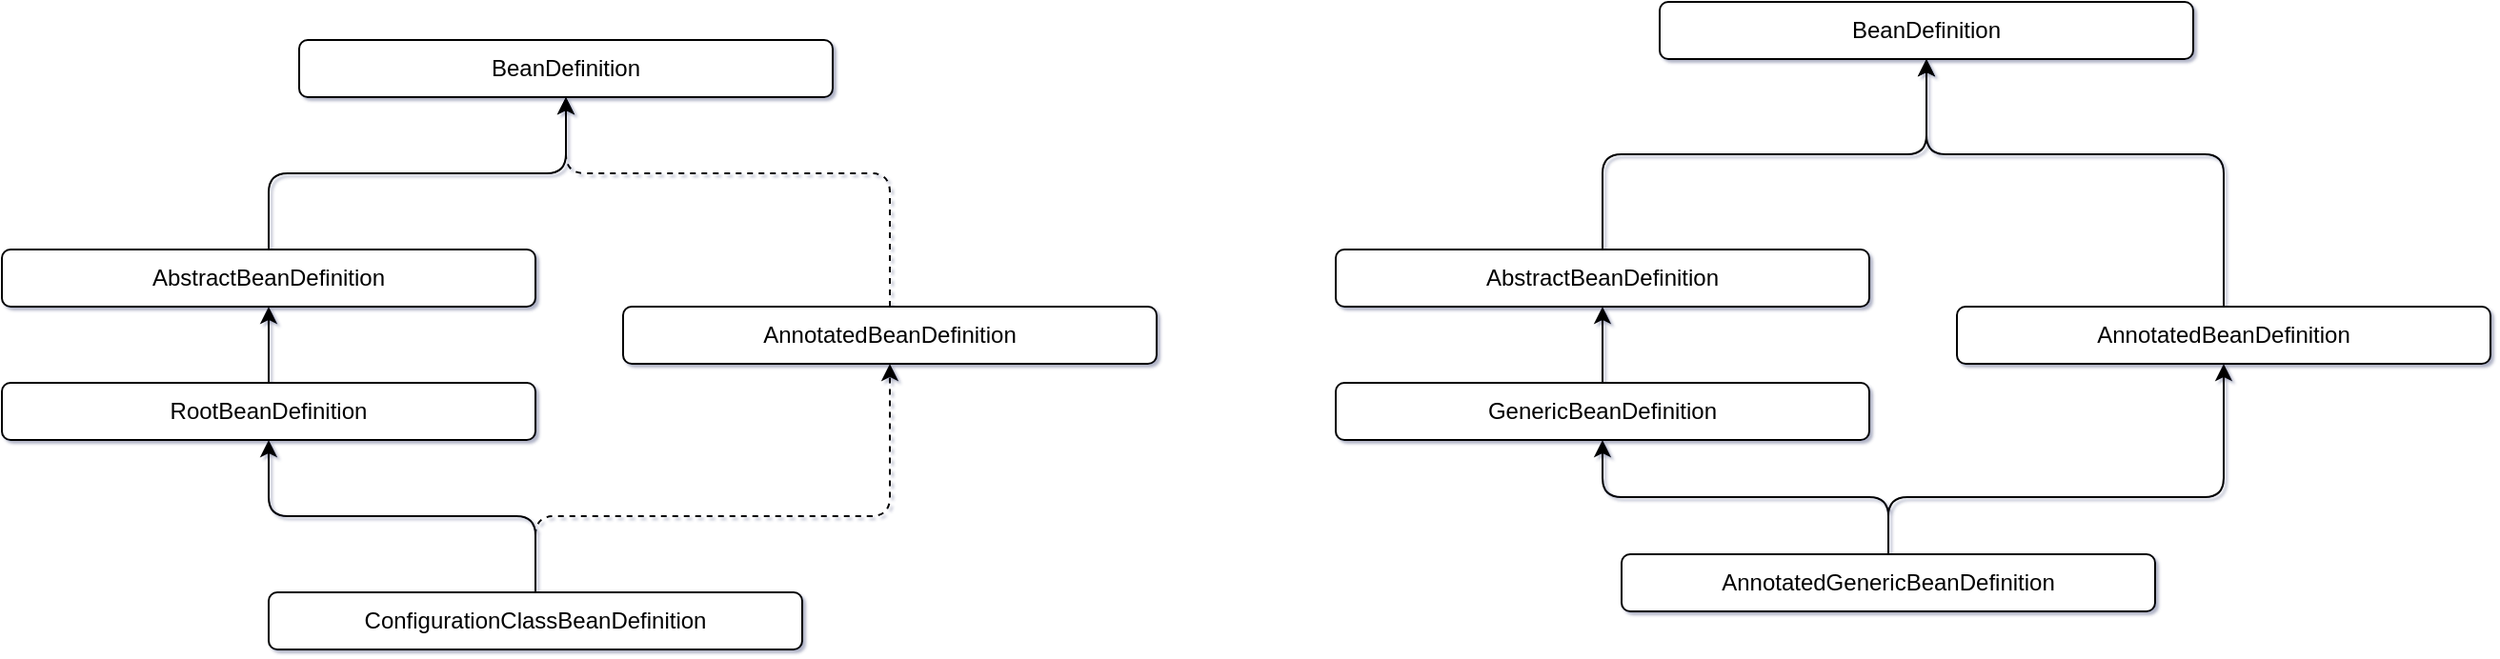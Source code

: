 <mxfile version="13.6.2" type="github">
  <diagram id="uAj-lejeq4DFX5H2uq2S" name="第 1 页">
    <mxGraphModel dx="1955" dy="657" grid="1" gridSize="10" guides="1" tooltips="1" connect="1" arrows="1" fold="1" page="1" pageScale="1" pageWidth="827" pageHeight="1169" background="#FFFFFF" math="1" shadow="1">
      <root>
        <mxCell id="0" />
        <mxCell id="1" parent="0" />
        <mxCell id="4E8xfOPQsOfBrL4nCGdi-3" value="" style="edgeStyle=orthogonalEdgeStyle;orthogonalLoop=1;jettySize=auto;html=1;" parent="1" source="4E8xfOPQsOfBrL4nCGdi-1" target="4E8xfOPQsOfBrL4nCGdi-2" edge="1">
          <mxGeometry relative="1" as="geometry" />
        </mxCell>
        <mxCell id="PDQyfcMiIejeJpYEITO_-18" style="edgeStyle=orthogonalEdgeStyle;orthogonalLoop=1;jettySize=auto;html=1;entryX=0.5;entryY=1;entryDx=0;entryDy=0;" edge="1" parent="1" source="4E8xfOPQsOfBrL4nCGdi-1" target="4E8xfOPQsOfBrL4nCGdi-4">
          <mxGeometry relative="1" as="geometry">
            <Array as="points">
              <mxPoint x="650" y="300" />
              <mxPoint x="826" y="300" />
            </Array>
          </mxGeometry>
        </mxCell>
        <mxCell id="4E8xfOPQsOfBrL4nCGdi-1" value="AnnotatedGenericBeanDefinition" style="whiteSpace=wrap;html=1;rounded=1;" parent="1" vertex="1">
          <mxGeometry x="510" y="330" width="280" height="30" as="geometry" />
        </mxCell>
        <mxCell id="4E8xfOPQsOfBrL4nCGdi-8" value="" style="edgeStyle=orthogonalEdgeStyle;orthogonalLoop=1;jettySize=auto;html=1;" parent="1" source="4E8xfOPQsOfBrL4nCGdi-2" target="4E8xfOPQsOfBrL4nCGdi-7" edge="1">
          <mxGeometry relative="1" as="geometry" />
        </mxCell>
        <mxCell id="4E8xfOPQsOfBrL4nCGdi-2" value="GenericBeanDefinition" style="whiteSpace=wrap;html=1;rounded=1;" parent="1" vertex="1">
          <mxGeometry x="360" y="240" width="280" height="30" as="geometry" />
        </mxCell>
        <mxCell id="PDQyfcMiIejeJpYEITO_-17" style="edgeStyle=orthogonalEdgeStyle;orthogonalLoop=1;jettySize=auto;html=1;entryX=0.5;entryY=1;entryDx=0;entryDy=0;" edge="1" parent="1" source="4E8xfOPQsOfBrL4nCGdi-4" target="4E8xfOPQsOfBrL4nCGdi-9">
          <mxGeometry relative="1" as="geometry">
            <Array as="points">
              <mxPoint x="826" y="120" />
              <mxPoint x="670" y="120" />
            </Array>
          </mxGeometry>
        </mxCell>
        <mxCell id="4E8xfOPQsOfBrL4nCGdi-4" value="AnnotatedBeanDefinition" style="whiteSpace=wrap;html=1;rounded=1;" parent="1" vertex="1">
          <mxGeometry x="686" y="200" width="280" height="30" as="geometry" />
        </mxCell>
        <mxCell id="4E8xfOPQsOfBrL4nCGdi-10" value="" style="edgeStyle=orthogonalEdgeStyle;orthogonalLoop=1;jettySize=auto;html=1;" parent="1" source="4E8xfOPQsOfBrL4nCGdi-7" target="4E8xfOPQsOfBrL4nCGdi-9" edge="1">
          <mxGeometry relative="1" as="geometry" />
        </mxCell>
        <mxCell id="4E8xfOPQsOfBrL4nCGdi-7" value="AbstractBeanDefinition" style="whiteSpace=wrap;html=1;rounded=1;" parent="1" vertex="1">
          <mxGeometry x="360" y="170" width="280" height="30" as="geometry" />
        </mxCell>
        <mxCell id="4E8xfOPQsOfBrL4nCGdi-9" value="BeanDefinition" style="whiteSpace=wrap;html=1;rounded=1;" parent="1" vertex="1">
          <mxGeometry x="530" y="40" width="280" height="30" as="geometry" />
        </mxCell>
        <mxCell id="4E8xfOPQsOfBrL4nCGdi-12" value="" style="edgeStyle=orthogonalEdgeStyle;orthogonalLoop=1;jettySize=auto;html=1;" parent="1" source="4E8xfOPQsOfBrL4nCGdi-14" target="4E8xfOPQsOfBrL4nCGdi-16" edge="1">
          <mxGeometry relative="1" as="geometry" />
        </mxCell>
        <mxCell id="4E8xfOPQsOfBrL4nCGdi-13" style="edgeStyle=orthogonalEdgeStyle;orthogonalLoop=1;jettySize=auto;html=1;dashed=1;" parent="1" source="4E8xfOPQsOfBrL4nCGdi-14" target="4E8xfOPQsOfBrL4nCGdi-18" edge="1">
          <mxGeometry relative="1" as="geometry">
            <Array as="points">
              <mxPoint x="-60" y="310" />
              <mxPoint x="126" y="310" />
            </Array>
          </mxGeometry>
        </mxCell>
        <mxCell id="4E8xfOPQsOfBrL4nCGdi-14" value="ConfigurationClassBeanDefinition" style="whiteSpace=wrap;html=1;rounded=1;" parent="1" vertex="1">
          <mxGeometry x="-200" y="350" width="280" height="30" as="geometry" />
        </mxCell>
        <mxCell id="4E8xfOPQsOfBrL4nCGdi-15" value="" style="edgeStyle=orthogonalEdgeStyle;orthogonalLoop=1;jettySize=auto;html=1;" parent="1" source="4E8xfOPQsOfBrL4nCGdi-16" target="4E8xfOPQsOfBrL4nCGdi-20" edge="1">
          <mxGeometry relative="1" as="geometry" />
        </mxCell>
        <mxCell id="4E8xfOPQsOfBrL4nCGdi-16" value="RootBeanDefinition" style="whiteSpace=wrap;html=1;rounded=1;" parent="1" vertex="1">
          <mxGeometry x="-340" y="240" width="280" height="30" as="geometry" />
        </mxCell>
        <mxCell id="4E8xfOPQsOfBrL4nCGdi-17" style="edgeStyle=orthogonalEdgeStyle;orthogonalLoop=1;jettySize=auto;html=1;entryX=0.5;entryY=1;entryDx=0;entryDy=0;dashed=1;" parent="1" source="4E8xfOPQsOfBrL4nCGdi-18" target="4E8xfOPQsOfBrL4nCGdi-21" edge="1">
          <mxGeometry relative="1" as="geometry">
            <Array as="points">
              <mxPoint x="126" y="130" />
              <mxPoint x="-44" y="130" />
            </Array>
          </mxGeometry>
        </mxCell>
        <mxCell id="4E8xfOPQsOfBrL4nCGdi-18" value="AnnotatedBeanDefinition" style="whiteSpace=wrap;html=1;rounded=1;" parent="1" vertex="1">
          <mxGeometry x="-14" y="200" width="280" height="30" as="geometry" />
        </mxCell>
        <mxCell id="4E8xfOPQsOfBrL4nCGdi-19" value="" style="edgeStyle=orthogonalEdgeStyle;orthogonalLoop=1;jettySize=auto;html=1;" parent="1" source="4E8xfOPQsOfBrL4nCGdi-20" target="4E8xfOPQsOfBrL4nCGdi-21" edge="1">
          <mxGeometry relative="1" as="geometry" />
        </mxCell>
        <mxCell id="4E8xfOPQsOfBrL4nCGdi-20" value="AbstractBeanDefinition" style="whiteSpace=wrap;html=1;rounded=1;" parent="1" vertex="1">
          <mxGeometry x="-340" y="170" width="280" height="30" as="geometry" />
        </mxCell>
        <mxCell id="4E8xfOPQsOfBrL4nCGdi-21" value="BeanDefinition" style="whiteSpace=wrap;html=1;rounded=1;" parent="1" vertex="1">
          <mxGeometry x="-184" y="60" width="280" height="30" as="geometry" />
        </mxCell>
      </root>
    </mxGraphModel>
  </diagram>
</mxfile>
